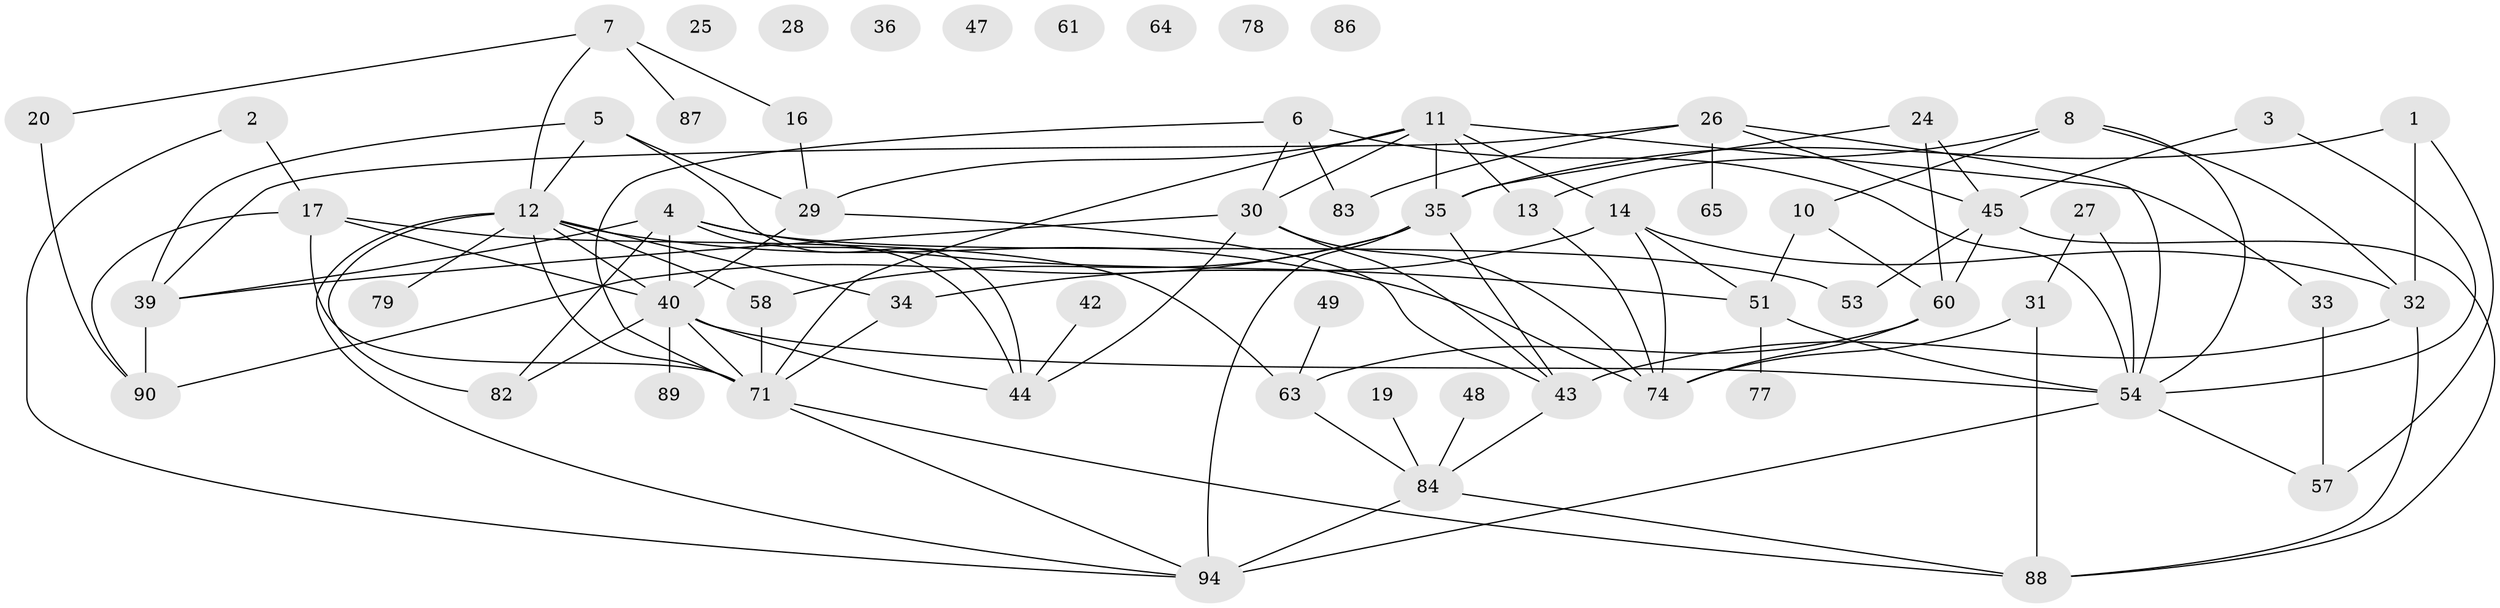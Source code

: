 // original degree distribution, {2: 0.16161616161616163, 5: 0.1111111111111111, 3: 0.25252525252525254, 4: 0.16161616161616163, 8: 0.010101010101010102, 1: 0.15151515151515152, 6: 0.050505050505050504, 0: 0.0707070707070707, 7: 0.030303030303030304}
// Generated by graph-tools (version 1.1) at 2025/41/03/06/25 10:41:22]
// undirected, 63 vertices, 109 edges
graph export_dot {
graph [start="1"]
  node [color=gray90,style=filled];
  1 [super="+18"];
  2;
  3 [super="+41"];
  4 [super="+37"];
  5 [super="+9"];
  6 [super="+15"];
  7 [super="+97"];
  8 [super="+23"];
  10 [super="+69"];
  11 [super="+91"];
  12 [super="+75"];
  13;
  14 [super="+80"];
  16;
  17 [super="+38"];
  19 [super="+21"];
  20 [super="+22"];
  24;
  25 [super="+98"];
  26 [super="+81"];
  27;
  28;
  29 [super="+95"];
  30 [super="+68"];
  31 [super="+50"];
  32 [super="+52"];
  33;
  34;
  35 [super="+46"];
  36;
  39 [super="+67"];
  40 [super="+73"];
  42;
  43 [super="+66"];
  44 [super="+76"];
  45 [super="+55"];
  47;
  48 [super="+70"];
  49 [super="+72"];
  51 [super="+59"];
  53;
  54 [super="+56"];
  57 [super="+92"];
  58;
  60 [super="+62"];
  61;
  63;
  64;
  65;
  71 [super="+96"];
  74 [super="+93"];
  77;
  78;
  79;
  82 [super="+85"];
  83;
  84 [super="+99"];
  86;
  87;
  88;
  89;
  90;
  94;
  1 -- 32;
  1 -- 35;
  1 -- 57;
  2 -- 17;
  2 -- 94;
  3 -- 54;
  3 -- 45;
  4 -- 40;
  4 -- 51;
  4 -- 53;
  4 -- 44;
  4 -- 39;
  4 -- 82;
  5 -- 39;
  5 -- 29;
  5 -- 44;
  5 -- 12;
  6 -- 54;
  6 -- 30;
  6 -- 83;
  6 -- 71;
  7 -- 12;
  7 -- 16;
  7 -- 20;
  7 -- 87;
  8 -- 13;
  8 -- 32;
  8 -- 54;
  8 -- 10;
  10 -- 60;
  10 -- 51;
  11 -- 33;
  11 -- 71;
  11 -- 35;
  11 -- 13;
  11 -- 30;
  11 -- 29;
  11 -- 14;
  12 -- 34;
  12 -- 40;
  12 -- 58;
  12 -- 79;
  12 -- 94;
  12 -- 74;
  12 -- 71;
  12 -- 82;
  13 -- 74;
  14 -- 32;
  14 -- 34;
  14 -- 51;
  14 -- 74;
  16 -- 29;
  17 -- 71;
  17 -- 40;
  17 -- 90;
  17 -- 63;
  19 -- 84;
  20 -- 90;
  24 -- 60;
  24 -- 35;
  24 -- 45;
  26 -- 39;
  26 -- 45;
  26 -- 54;
  26 -- 65;
  26 -- 83;
  27 -- 31 [weight=2];
  27 -- 54;
  29 -- 40;
  29 -- 43;
  30 -- 43;
  30 -- 74 [weight=2];
  30 -- 39;
  30 -- 44;
  31 -- 88 [weight=2];
  31 -- 74;
  32 -- 43;
  32 -- 88;
  33 -- 57;
  34 -- 71;
  35 -- 58;
  35 -- 94;
  35 -- 90;
  35 -- 43;
  39 -- 90 [weight=2];
  40 -- 54;
  40 -- 89;
  40 -- 71;
  40 -- 44;
  40 -- 82;
  42 -- 44;
  43 -- 84;
  45 -- 53;
  45 -- 88;
  45 -- 60;
  48 -- 84;
  49 -- 63;
  51 -- 77;
  51 -- 54;
  54 -- 57;
  54 -- 94 [weight=2];
  58 -- 71;
  60 -- 74;
  60 -- 63;
  63 -- 84;
  71 -- 88;
  71 -- 94;
  84 -- 88;
  84 -- 94;
}
